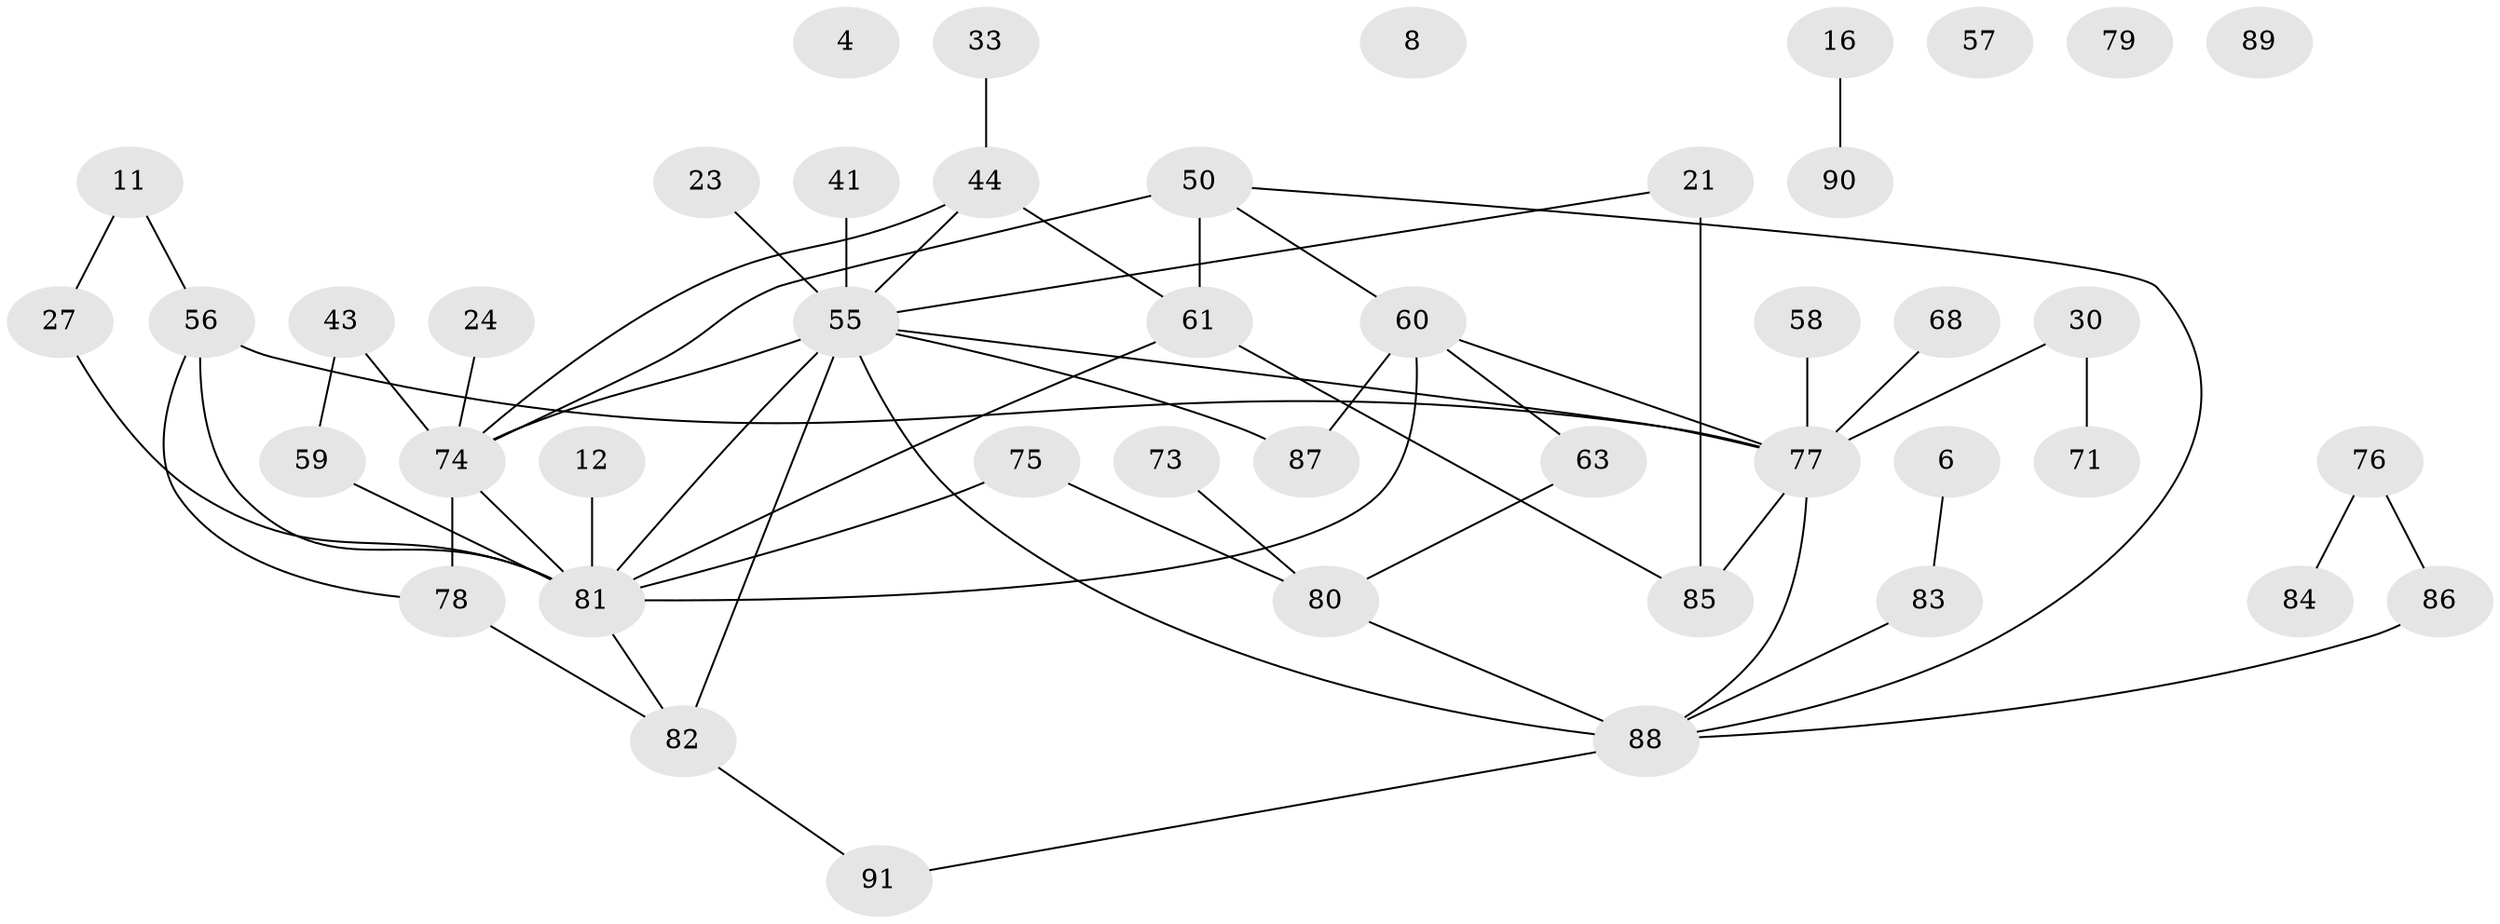 // original degree distribution, {3: 0.26373626373626374, 1: 0.2087912087912088, 0: 0.054945054945054944, 4: 0.15384615384615385, 2: 0.23076923076923078, 6: 0.02197802197802198, 5: 0.04395604395604396, 7: 0.01098901098901099, 8: 0.01098901098901099}
// Generated by graph-tools (version 1.1) at 2025/39/03/09/25 04:39:52]
// undirected, 45 vertices, 58 edges
graph export_dot {
graph [start="1"]
  node [color=gray90,style=filled];
  4;
  6;
  8;
  11;
  12;
  16;
  21 [super="+13"];
  23;
  24;
  27;
  30;
  33;
  41;
  43;
  44 [super="+40"];
  50 [super="+49+26"];
  55 [super="+53"];
  56 [super="+28"];
  57;
  58;
  59;
  60 [super="+35"];
  61 [super="+51"];
  63;
  68;
  71;
  73;
  74 [super="+46+64"];
  75 [super="+62+70+67"];
  76 [super="+3"];
  77 [super="+65+69"];
  78;
  79;
  80 [super="+25+15"];
  81 [super="+34+54+72"];
  82 [super="+31"];
  83;
  84;
  85;
  86;
  87;
  88 [super="+42+37+48"];
  89;
  90;
  91;
  6 -- 83;
  11 -- 27;
  11 -- 56;
  12 -- 81;
  16 -- 90;
  21 -- 85 [weight=2];
  21 -- 55;
  23 -- 55 [weight=2];
  24 -- 74;
  27 -- 81;
  30 -- 71;
  30 -- 77;
  33 -- 44;
  41 -- 55;
  43 -- 59;
  43 -- 74;
  44 -- 55 [weight=2];
  44 -- 61;
  44 -- 74;
  50 -- 61 [weight=2];
  50 -- 60;
  50 -- 74;
  50 -- 88;
  55 -- 82 [weight=2];
  55 -- 74;
  55 -- 81;
  55 -- 87;
  55 -- 88 [weight=2];
  55 -- 77 [weight=2];
  56 -- 81 [weight=2];
  56 -- 78;
  56 -- 77;
  58 -- 77;
  59 -- 81;
  60 -- 63;
  60 -- 81 [weight=3];
  60 -- 87;
  60 -- 77;
  61 -- 81;
  61 -- 85;
  63 -- 80;
  68 -- 77;
  73 -- 80;
  74 -- 81 [weight=4];
  74 -- 78;
  75 -- 81;
  75 -- 80;
  76 -- 84;
  76 -- 86;
  77 -- 85;
  77 -- 88;
  78 -- 82;
  80 -- 88;
  81 -- 82 [weight=2];
  82 -- 91;
  83 -- 88;
  86 -- 88;
  88 -- 91;
}

